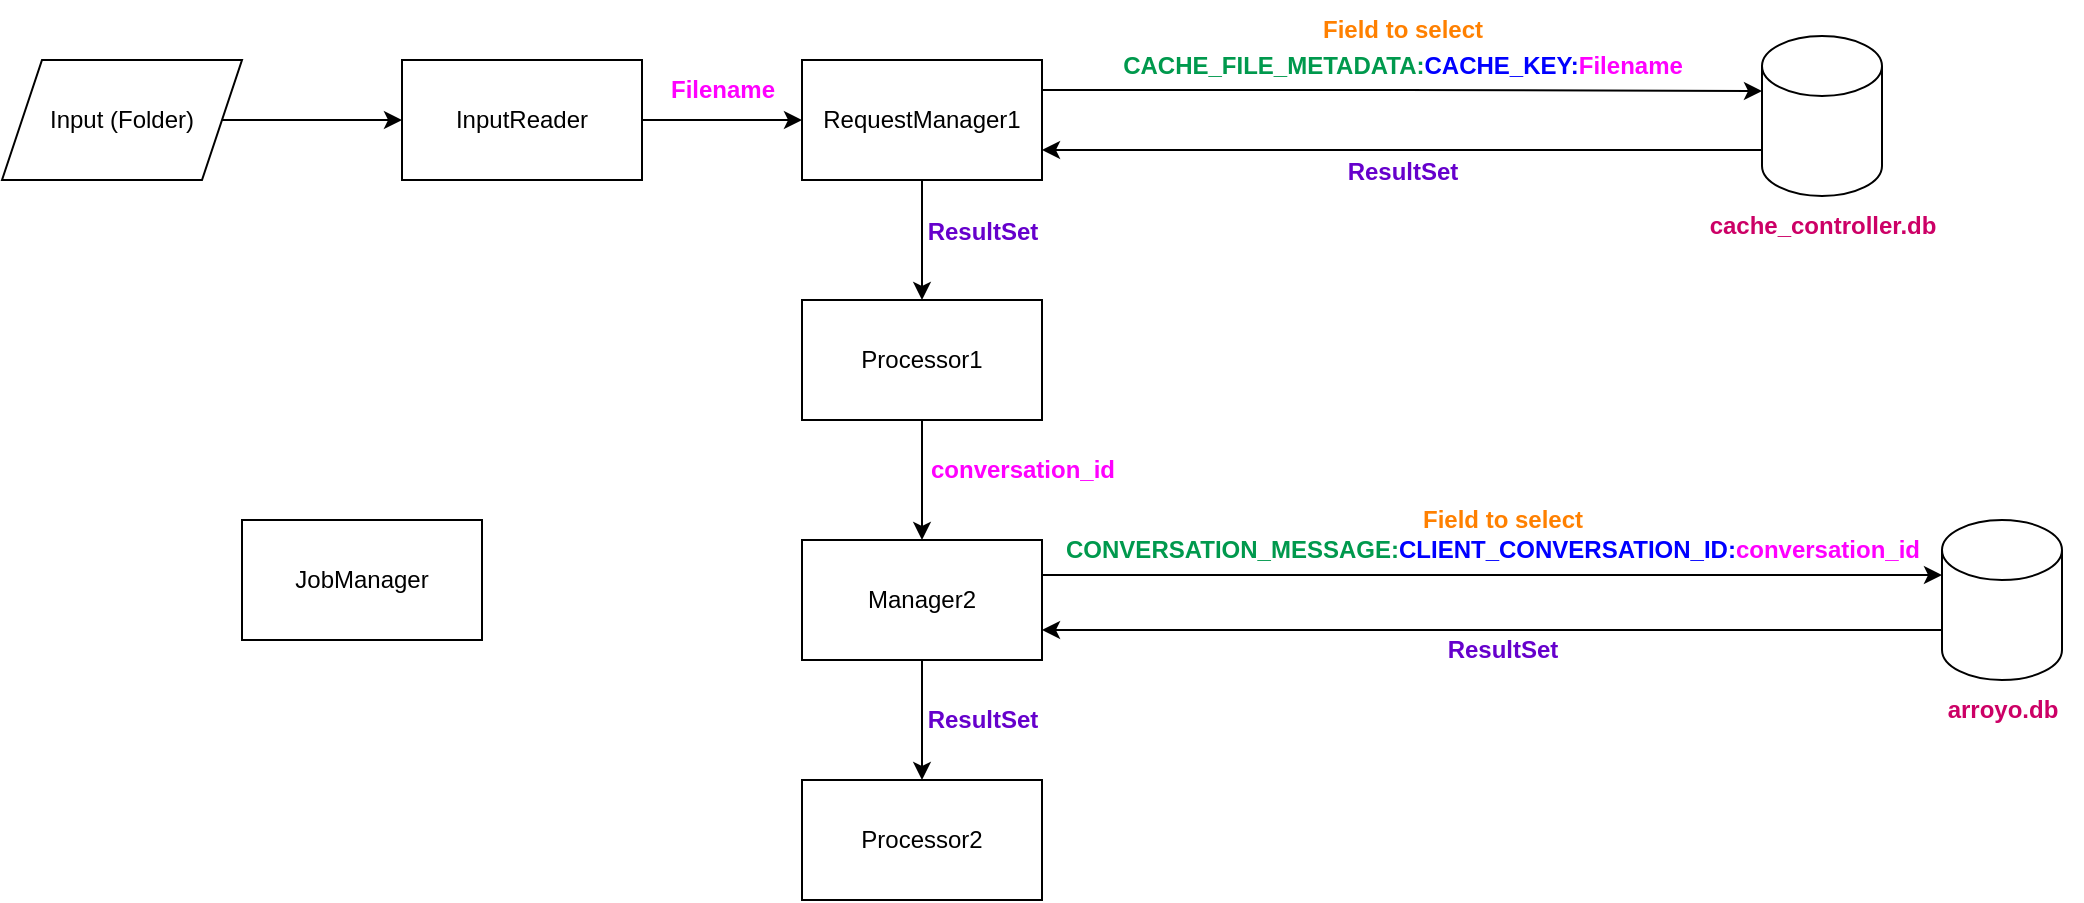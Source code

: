 <mxfile version="24.4.7" type="device">
  <diagram name="Cas Snapchat" id="SnLMxdV_M7p_HuNbtB5K">
    <mxGraphModel dx="2022" dy="703" grid="1" gridSize="10" guides="1" tooltips="1" connect="1" arrows="1" fold="1" page="1" pageScale="1" pageWidth="827" pageHeight="1169" math="0" shadow="0">
      <root>
        <mxCell id="0" />
        <mxCell id="1" parent="0" />
        <mxCell id="2WUiKekIiBLe01Ydcuam-8" style="edgeStyle=orthogonalEdgeStyle;rounded=0;orthogonalLoop=1;jettySize=auto;html=1;entryX=1;entryY=0.75;entryDx=0;entryDy=0;" edge="1" parent="1" source="gLXzUw3QDKdMoVa2jsXe-2" target="2WUiKekIiBLe01Ydcuam-3">
          <mxGeometry relative="1" as="geometry">
            <Array as="points">
              <mxPoint x="590" y="415" />
              <mxPoint x="590" y="415" />
            </Array>
          </mxGeometry>
        </mxCell>
        <mxCell id="gLXzUw3QDKdMoVa2jsXe-2" value="" style="shape=cylinder3;whiteSpace=wrap;html=1;boundedLbl=1;backgroundOutline=1;size=15;" parent="1" vertex="1">
          <mxGeometry x="680" y="358" width="60" height="80" as="geometry" />
        </mxCell>
        <mxCell id="gLXzUw3QDKdMoVa2jsXe-3" value="&lt;b&gt;&lt;font color=&quot;#cc0066&quot;&gt;cache_controller.db&lt;/font&gt;&lt;/b&gt;" style="text;html=1;align=center;verticalAlign=middle;resizable=0;points=[];autosize=1;strokeColor=none;fillColor=none;" parent="1" vertex="1">
          <mxGeometry x="640" y="438" width="140" height="30" as="geometry" />
        </mxCell>
        <mxCell id="gLXzUw3QDKdMoVa2jsXe-6" value="&lt;font color=&quot;#00994d&quot;&gt;&lt;b&gt;CACHE_FILE_METADATA:&lt;/b&gt;&lt;/font&gt;&lt;b style=&quot;background-color: initial;&quot;&gt;&lt;font color=&quot;#0000ff&quot;&gt;CACHE_KEY:&lt;/font&gt;&lt;font color=&quot;#ff00ff&quot;&gt;Filename&lt;/font&gt;&lt;/b&gt;" style="text;html=1;align=center;verticalAlign=middle;resizable=0;points=[];autosize=1;strokeColor=none;fillColor=none;" parent="1" vertex="1">
          <mxGeometry x="350" y="358" width="300" height="30" as="geometry" />
        </mxCell>
        <mxCell id="2WUiKekIiBLe01Ydcuam-13" value="" style="edgeStyle=orthogonalEdgeStyle;rounded=0;orthogonalLoop=1;jettySize=auto;html=1;" edge="1" parent="1" source="gLXzUw3QDKdMoVa2jsXe-7" target="2WUiKekIiBLe01Ydcuam-12">
          <mxGeometry relative="1" as="geometry" />
        </mxCell>
        <mxCell id="gLXzUw3QDKdMoVa2jsXe-7" value="Processor1" style="rounded=0;whiteSpace=wrap;html=1;" parent="1" vertex="1">
          <mxGeometry x="200" y="490" width="120" height="60" as="geometry" />
        </mxCell>
        <mxCell id="2WUiKekIiBLe01Ydcuam-4" value="" style="edgeStyle=orthogonalEdgeStyle;rounded=0;orthogonalLoop=1;jettySize=auto;html=1;" edge="1" parent="1" source="2WUiKekIiBLe01Ydcuam-1" target="2WUiKekIiBLe01Ydcuam-2">
          <mxGeometry relative="1" as="geometry" />
        </mxCell>
        <mxCell id="2WUiKekIiBLe01Ydcuam-1" value="Input (Folder)" style="shape=parallelogram;perimeter=parallelogramPerimeter;whiteSpace=wrap;html=1;fixedSize=1;" vertex="1" parent="1">
          <mxGeometry x="-200" y="370" width="120" height="60" as="geometry" />
        </mxCell>
        <mxCell id="2WUiKekIiBLe01Ydcuam-5" value="" style="edgeStyle=orthogonalEdgeStyle;rounded=0;orthogonalLoop=1;jettySize=auto;html=1;" edge="1" parent="1" source="2WUiKekIiBLe01Ydcuam-2" target="2WUiKekIiBLe01Ydcuam-3">
          <mxGeometry relative="1" as="geometry" />
        </mxCell>
        <mxCell id="2WUiKekIiBLe01Ydcuam-2" value="InputReader" style="rounded=0;whiteSpace=wrap;html=1;" vertex="1" parent="1">
          <mxGeometry y="370" width="120" height="60" as="geometry" />
        </mxCell>
        <mxCell id="2WUiKekIiBLe01Ydcuam-10" value="" style="edgeStyle=orthogonalEdgeStyle;rounded=0;orthogonalLoop=1;jettySize=auto;html=1;" edge="1" parent="1" source="2WUiKekIiBLe01Ydcuam-3" target="gLXzUw3QDKdMoVa2jsXe-7">
          <mxGeometry relative="1" as="geometry" />
        </mxCell>
        <mxCell id="2WUiKekIiBLe01Ydcuam-3" value="RequestManager1" style="rounded=0;whiteSpace=wrap;html=1;" vertex="1" parent="1">
          <mxGeometry x="200" y="370" width="120" height="60" as="geometry" />
        </mxCell>
        <mxCell id="2WUiKekIiBLe01Ydcuam-7" style="edgeStyle=orthogonalEdgeStyle;rounded=0;orthogonalLoop=1;jettySize=auto;html=1;entryX=0;entryY=0;entryDx=0;entryDy=27.5;entryPerimeter=0;exitX=1;exitY=0.25;exitDx=0;exitDy=0;" edge="1" parent="1" source="2WUiKekIiBLe01Ydcuam-3" target="gLXzUw3QDKdMoVa2jsXe-2">
          <mxGeometry relative="1" as="geometry" />
        </mxCell>
        <mxCell id="2WUiKekIiBLe01Ydcuam-9" value="&lt;font color=&quot;#6600cc&quot;&gt;&lt;b&gt;ResultSet&lt;/b&gt;&lt;/font&gt;" style="text;html=1;align=center;verticalAlign=middle;resizable=0;points=[];autosize=1;strokeColor=none;fillColor=none;" vertex="1" parent="1">
          <mxGeometry x="460" y="411" width="80" height="30" as="geometry" />
        </mxCell>
        <mxCell id="2WUiKekIiBLe01Ydcuam-11" value="&lt;font color=&quot;#6600cc&quot;&gt;&lt;b&gt;ResultSet&lt;/b&gt;&lt;/font&gt;" style="text;html=1;align=center;verticalAlign=middle;resizable=0;points=[];autosize=1;strokeColor=none;fillColor=none;" vertex="1" parent="1">
          <mxGeometry x="250" y="441" width="80" height="30" as="geometry" />
        </mxCell>
        <mxCell id="2WUiKekIiBLe01Ydcuam-23" value="" style="edgeStyle=orthogonalEdgeStyle;rounded=0;orthogonalLoop=1;jettySize=auto;html=1;" edge="1" parent="1" source="2WUiKekIiBLe01Ydcuam-12" target="2WUiKekIiBLe01Ydcuam-22">
          <mxGeometry relative="1" as="geometry" />
        </mxCell>
        <mxCell id="2WUiKekIiBLe01Ydcuam-12" value="Manager2" style="rounded=0;whiteSpace=wrap;html=1;" vertex="1" parent="1">
          <mxGeometry x="200" y="610" width="120" height="60" as="geometry" />
        </mxCell>
        <mxCell id="2WUiKekIiBLe01Ydcuam-17" style="edgeStyle=orthogonalEdgeStyle;rounded=0;orthogonalLoop=1;jettySize=auto;html=1;entryX=1;entryY=0.75;entryDx=0;entryDy=0;" edge="1" parent="1" source="2WUiKekIiBLe01Ydcuam-14" target="2WUiKekIiBLe01Ydcuam-12">
          <mxGeometry relative="1" as="geometry">
            <Array as="points">
              <mxPoint x="500" y="655" />
              <mxPoint x="500" y="655" />
            </Array>
          </mxGeometry>
        </mxCell>
        <mxCell id="2WUiKekIiBLe01Ydcuam-14" value="" style="shape=cylinder3;whiteSpace=wrap;html=1;boundedLbl=1;backgroundOutline=1;size=15;" vertex="1" parent="1">
          <mxGeometry x="770" y="600" width="60" height="80" as="geometry" />
        </mxCell>
        <mxCell id="2WUiKekIiBLe01Ydcuam-15" value="&lt;b&gt;&lt;font color=&quot;#cc0066&quot;&gt;arroyo.db&lt;/font&gt;&lt;/b&gt;" style="text;html=1;align=center;verticalAlign=middle;resizable=0;points=[];autosize=1;strokeColor=none;fillColor=none;" vertex="1" parent="1">
          <mxGeometry x="760" y="680" width="80" height="30" as="geometry" />
        </mxCell>
        <mxCell id="2WUiKekIiBLe01Ydcuam-16" style="edgeStyle=orthogonalEdgeStyle;rounded=0;orthogonalLoop=1;jettySize=auto;html=1;entryX=0;entryY=0;entryDx=0;entryDy=27.5;entryPerimeter=0;" edge="1" parent="1" source="2WUiKekIiBLe01Ydcuam-12" target="2WUiKekIiBLe01Ydcuam-14">
          <mxGeometry relative="1" as="geometry">
            <Array as="points">
              <mxPoint x="495" y="628" />
            </Array>
          </mxGeometry>
        </mxCell>
        <mxCell id="2WUiKekIiBLe01Ydcuam-18" value="&lt;font color=&quot;#00994d&quot;&gt;&lt;b&gt;CONVERSATION_MESSAGE:&lt;/b&gt;&lt;/font&gt;&lt;b style=&quot;background-color: initial;&quot;&gt;&lt;font color=&quot;#0000ff&quot;&gt;CLIENT_CONVERSATION_ID:&lt;/font&gt;&lt;font color=&quot;#ff00ff&quot;&gt;conversation_id&lt;/font&gt;&lt;/b&gt;" style="text;html=1;align=center;verticalAlign=middle;resizable=0;points=[];autosize=1;strokeColor=none;fillColor=none;" vertex="1" parent="1">
          <mxGeometry x="320" y="600" width="450" height="30" as="geometry" />
        </mxCell>
        <mxCell id="2WUiKekIiBLe01Ydcuam-19" value="&lt;b style=&quot;background-color: initial;&quot;&gt;&lt;font color=&quot;#ff00ff&quot;&gt;Filename&lt;/font&gt;&lt;/b&gt;" style="text;html=1;align=center;verticalAlign=middle;resizable=0;points=[];autosize=1;strokeColor=none;fillColor=none;" vertex="1" parent="1">
          <mxGeometry x="120" y="370" width="80" height="30" as="geometry" />
        </mxCell>
        <mxCell id="2WUiKekIiBLe01Ydcuam-20" value="&lt;b style=&quot;background-color: initial;&quot;&gt;&lt;font color=&quot;#ff00ff&quot;&gt;conversation_id&lt;/font&gt;&lt;/b&gt;" style="text;html=1;align=center;verticalAlign=middle;resizable=0;points=[];autosize=1;strokeColor=none;fillColor=none;" vertex="1" parent="1">
          <mxGeometry x="250" y="560" width="120" height="30" as="geometry" />
        </mxCell>
        <mxCell id="2WUiKekIiBLe01Ydcuam-21" value="&lt;font color=&quot;#6600cc&quot;&gt;&lt;b&gt;ResultSet&lt;/b&gt;&lt;/font&gt;" style="text;html=1;align=center;verticalAlign=middle;resizable=0;points=[];autosize=1;strokeColor=none;fillColor=none;" vertex="1" parent="1">
          <mxGeometry x="510" y="650" width="80" height="30" as="geometry" />
        </mxCell>
        <mxCell id="2WUiKekIiBLe01Ydcuam-22" value="Processor2" style="rounded=0;whiteSpace=wrap;html=1;" vertex="1" parent="1">
          <mxGeometry x="200" y="730" width="120" height="60" as="geometry" />
        </mxCell>
        <mxCell id="2WUiKekIiBLe01Ydcuam-24" value="&lt;font color=&quot;#6600cc&quot;&gt;&lt;b&gt;ResultSet&lt;/b&gt;&lt;/font&gt;" style="text;html=1;align=center;verticalAlign=middle;resizable=0;points=[];autosize=1;strokeColor=none;fillColor=none;" vertex="1" parent="1">
          <mxGeometry x="250" y="685" width="80" height="30" as="geometry" />
        </mxCell>
        <mxCell id="2WUiKekIiBLe01Ydcuam-25" value="&lt;b&gt;&lt;font color=&quot;#ff8000&quot;&gt;Field to select&lt;/font&gt;&lt;/b&gt;" style="text;html=1;align=center;verticalAlign=middle;resizable=0;points=[];autosize=1;strokeColor=none;fillColor=none;" vertex="1" parent="1">
          <mxGeometry x="450" y="340" width="100" height="30" as="geometry" />
        </mxCell>
        <mxCell id="2WUiKekIiBLe01Ydcuam-26" value="&lt;b&gt;&lt;font color=&quot;#ff8000&quot;&gt;Field to select&lt;/font&gt;&lt;/b&gt;" style="text;html=1;align=center;verticalAlign=middle;resizable=0;points=[];autosize=1;strokeColor=none;fillColor=none;" vertex="1" parent="1">
          <mxGeometry x="500" y="585" width="100" height="30" as="geometry" />
        </mxCell>
        <mxCell id="2WUiKekIiBLe01Ydcuam-27" value="JobManager" style="rounded=0;whiteSpace=wrap;html=1;" vertex="1" parent="1">
          <mxGeometry x="-80" y="600" width="120" height="60" as="geometry" />
        </mxCell>
      </root>
    </mxGraphModel>
  </diagram>
</mxfile>

